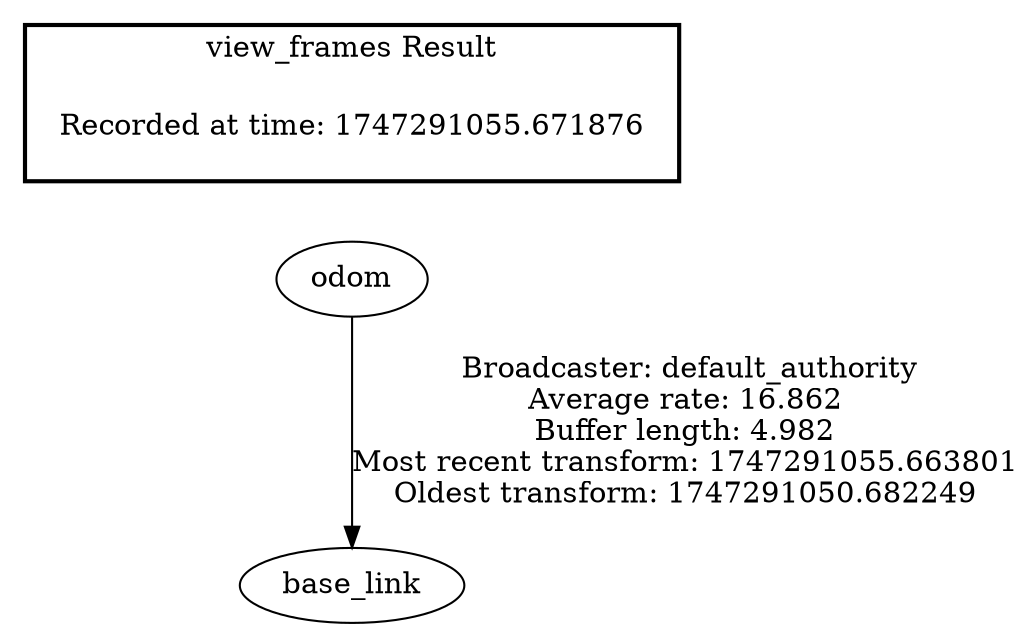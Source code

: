 digraph G {
"odom" -> "base_link"[label=" Broadcaster: default_authority\nAverage rate: 16.862\nBuffer length: 4.982\nMost recent transform: 1747291055.663801\nOldest transform: 1747291050.682249\n"];
edge [style=invis];
 subgraph cluster_legend { style=bold; color=black; label ="view_frames Result";
"Recorded at time: 1747291055.671876"[ shape=plaintext ] ;
}->"odom";
}